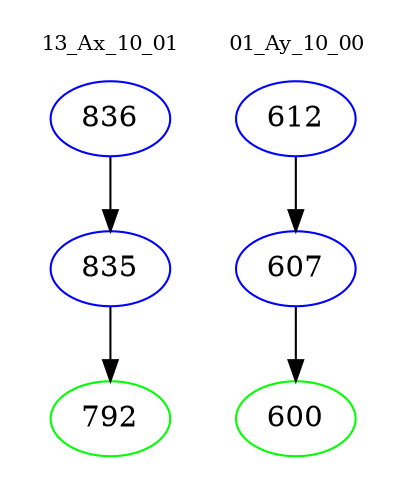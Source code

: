 digraph{
subgraph cluster_0 {
color = white
label = "13_Ax_10_01";
fontsize=10;
T0_836 [label="836", color="blue"]
T0_836 -> T0_835 [color="black"]
T0_835 [label="835", color="blue"]
T0_835 -> T0_792 [color="black"]
T0_792 [label="792", color="green"]
}
subgraph cluster_1 {
color = white
label = "01_Ay_10_00";
fontsize=10;
T1_612 [label="612", color="blue"]
T1_612 -> T1_607 [color="black"]
T1_607 [label="607", color="blue"]
T1_607 -> T1_600 [color="black"]
T1_600 [label="600", color="green"]
}
}
